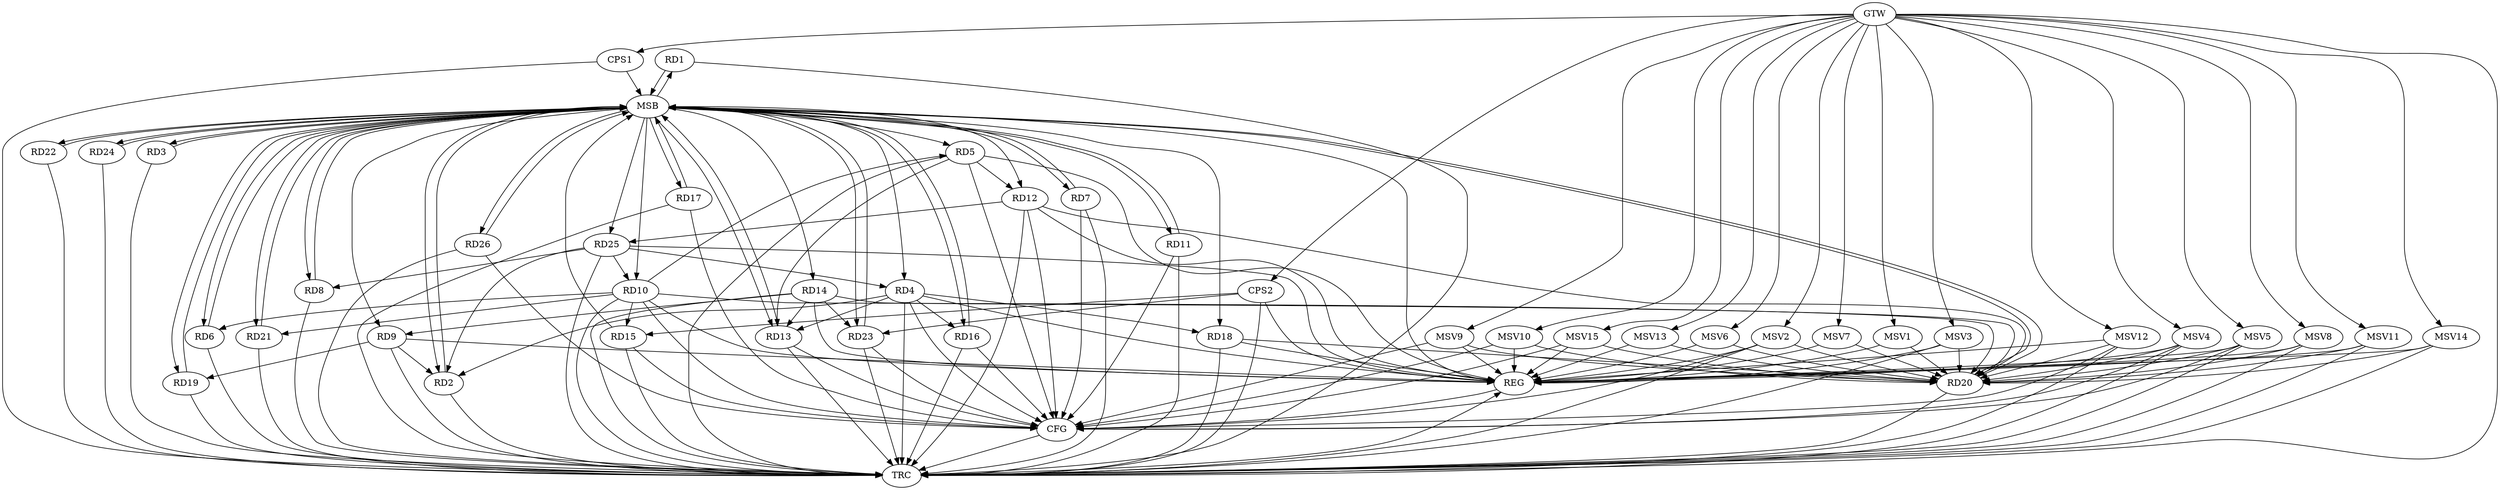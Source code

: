 strict digraph G {
  RD1 [ label="RD1" ];
  RD2 [ label="RD2" ];
  RD3 [ label="RD3" ];
  RD4 [ label="RD4" ];
  RD5 [ label="RD5" ];
  RD6 [ label="RD6" ];
  RD7 [ label="RD7" ];
  RD8 [ label="RD8" ];
  RD9 [ label="RD9" ];
  RD10 [ label="RD10" ];
  RD11 [ label="RD11" ];
  RD12 [ label="RD12" ];
  RD13 [ label="RD13" ];
  RD14 [ label="RD14" ];
  RD15 [ label="RD15" ];
  RD16 [ label="RD16" ];
  RD17 [ label="RD17" ];
  RD18 [ label="RD18" ];
  RD19 [ label="RD19" ];
  RD20 [ label="RD20" ];
  RD21 [ label="RD21" ];
  RD22 [ label="RD22" ];
  RD23 [ label="RD23" ];
  RD24 [ label="RD24" ];
  RD25 [ label="RD25" ];
  RD26 [ label="RD26" ];
  CPS1 [ label="CPS1" ];
  CPS2 [ label="CPS2" ];
  GTW [ label="GTW" ];
  REG [ label="REG" ];
  MSB [ label="MSB" ];
  CFG [ label="CFG" ];
  TRC [ label="TRC" ];
  MSV1 [ label="MSV1" ];
  MSV2 [ label="MSV2" ];
  MSV3 [ label="MSV3" ];
  MSV4 [ label="MSV4" ];
  MSV5 [ label="MSV5" ];
  MSV6 [ label="MSV6" ];
  MSV7 [ label="MSV7" ];
  MSV8 [ label="MSV8" ];
  MSV9 [ label="MSV9" ];
  MSV10 [ label="MSV10" ];
  MSV11 [ label="MSV11" ];
  MSV12 [ label="MSV12" ];
  MSV13 [ label="MSV13" ];
  MSV14 [ label="MSV14" ];
  MSV15 [ label="MSV15" ];
  RD4 -> RD2;
  RD9 -> RD2;
  RD25 -> RD2;
  RD4 -> RD13;
  RD4 -> RD16;
  RD4 -> RD18;
  RD25 -> RD4;
  RD10 -> RD5;
  RD5 -> RD12;
  RD5 -> RD13;
  RD10 -> RD6;
  RD25 -> RD8;
  RD14 -> RD9;
  RD9 -> RD19;
  RD10 -> RD15;
  RD10 -> RD20;
  RD10 -> RD21;
  RD25 -> RD10;
  RD12 -> RD20;
  RD12 -> RD25;
  RD14 -> RD13;
  RD14 -> RD20;
  RD14 -> RD23;
  RD18 -> RD20;
  CPS2 -> RD23;
  CPS2 -> RD15;
  GTW -> CPS1;
  GTW -> CPS2;
  RD4 -> REG;
  RD5 -> REG;
  RD9 -> REG;
  RD10 -> REG;
  RD12 -> REG;
  RD14 -> REG;
  RD18 -> REG;
  RD25 -> REG;
  CPS2 -> REG;
  RD1 -> MSB;
  MSB -> RD20;
  MSB -> REG;
  RD2 -> MSB;
  MSB -> RD7;
  MSB -> RD8;
  MSB -> RD23;
  RD3 -> MSB;
  MSB -> RD10;
  MSB -> RD16;
  MSB -> RD18;
  RD6 -> MSB;
  MSB -> RD14;
  MSB -> RD19;
  MSB -> RD24;
  RD7 -> MSB;
  MSB -> RD2;
  RD8 -> MSB;
  RD11 -> MSB;
  MSB -> RD25;
  RD13 -> MSB;
  RD15 -> MSB;
  MSB -> RD13;
  MSB -> RD26;
  RD16 -> MSB;
  MSB -> RD6;
  MSB -> RD9;
  MSB -> RD21;
  MSB -> RD22;
  RD17 -> MSB;
  MSB -> RD1;
  MSB -> RD11;
  RD19 -> MSB;
  MSB -> RD3;
  RD20 -> MSB;
  RD21 -> MSB;
  MSB -> RD5;
  RD22 -> MSB;
  MSB -> RD4;
  RD23 -> MSB;
  RD24 -> MSB;
  MSB -> RD17;
  RD26 -> MSB;
  CPS1 -> MSB;
  MSB -> RD12;
  RD15 -> CFG;
  RD5 -> CFG;
  RD4 -> CFG;
  RD16 -> CFG;
  RD12 -> CFG;
  RD17 -> CFG;
  RD10 -> CFG;
  RD13 -> CFG;
  RD7 -> CFG;
  RD11 -> CFG;
  RD23 -> CFG;
  RD26 -> CFG;
  REG -> CFG;
  RD1 -> TRC;
  RD2 -> TRC;
  RD3 -> TRC;
  RD4 -> TRC;
  RD5 -> TRC;
  RD6 -> TRC;
  RD7 -> TRC;
  RD8 -> TRC;
  RD9 -> TRC;
  RD10 -> TRC;
  RD11 -> TRC;
  RD12 -> TRC;
  RD13 -> TRC;
  RD14 -> TRC;
  RD15 -> TRC;
  RD16 -> TRC;
  RD17 -> TRC;
  RD18 -> TRC;
  RD19 -> TRC;
  RD20 -> TRC;
  RD21 -> TRC;
  RD22 -> TRC;
  RD23 -> TRC;
  RD24 -> TRC;
  RD25 -> TRC;
  RD26 -> TRC;
  CPS1 -> TRC;
  CPS2 -> TRC;
  GTW -> TRC;
  CFG -> TRC;
  TRC -> REG;
  MSV1 -> RD20;
  MSV2 -> RD20;
  MSV3 -> RD20;
  MSV4 -> RD20;
  MSV5 -> RD20;
  MSV6 -> RD20;
  GTW -> MSV1;
  MSV1 -> REG;
  GTW -> MSV2;
  MSV2 -> REG;
  MSV2 -> TRC;
  MSV2 -> CFG;
  GTW -> MSV3;
  MSV3 -> REG;
  MSV3 -> TRC;
  GTW -> MSV4;
  MSV4 -> REG;
  MSV4 -> TRC;
  MSV4 -> CFG;
  GTW -> MSV5;
  MSV5 -> REG;
  MSV5 -> TRC;
  MSV5 -> CFG;
  GTW -> MSV6;
  MSV6 -> REG;
  MSV7 -> RD20;
  GTW -> MSV7;
  MSV7 -> REG;
  MSV8 -> RD20;
  GTW -> MSV8;
  MSV8 -> REG;
  MSV8 -> TRC;
  MSV9 -> RD20;
  GTW -> MSV9;
  MSV9 -> REG;
  MSV9 -> CFG;
  MSV10 -> RD20;
  MSV11 -> RD20;
  GTW -> MSV10;
  MSV10 -> REG;
  MSV10 -> CFG;
  GTW -> MSV11;
  MSV11 -> REG;
  MSV11 -> TRC;
  MSV12 -> RD20;
  MSV13 -> RD20;
  GTW -> MSV12;
  MSV12 -> REG;
  MSV12 -> TRC;
  MSV12 -> CFG;
  GTW -> MSV13;
  MSV13 -> REG;
  MSV14 -> RD20;
  MSV15 -> RD20;
  GTW -> MSV14;
  MSV14 -> REG;
  MSV14 -> TRC;
  GTW -> MSV15;
  MSV15 -> REG;
  MSV15 -> CFG;
}
